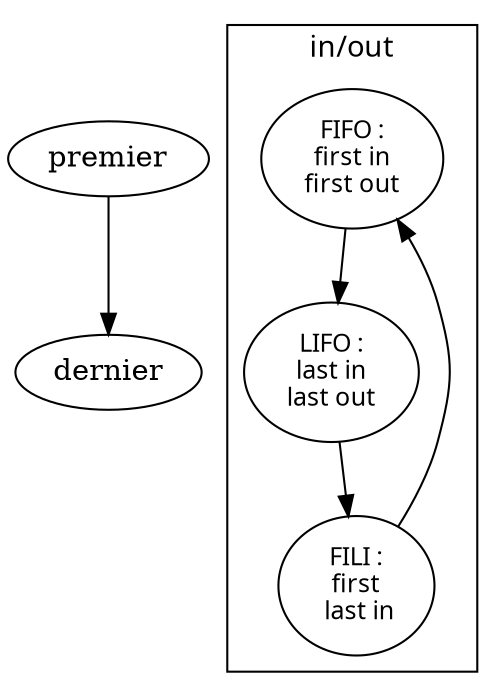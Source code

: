 digraph {

	premier -> dernier
	fontname="myriadpro"
	fontsize = 14
	
	node [fontname="myriadpro", fontsize = 12]
	edge [fontname="monaco", fontsize = 10]
	

	subgraph cluster_FO{
	
		label="in/out"
		
		FIFO [label="FIFO :\nfirst in\nfirst out"]
		LIFO [label="LIFO :\nlast in\nlast out"]
		FILI [label="FILI :\nfirst\n last in"]

		FILI -> FIFO -> LIFO -> FILI
	}
	
}
